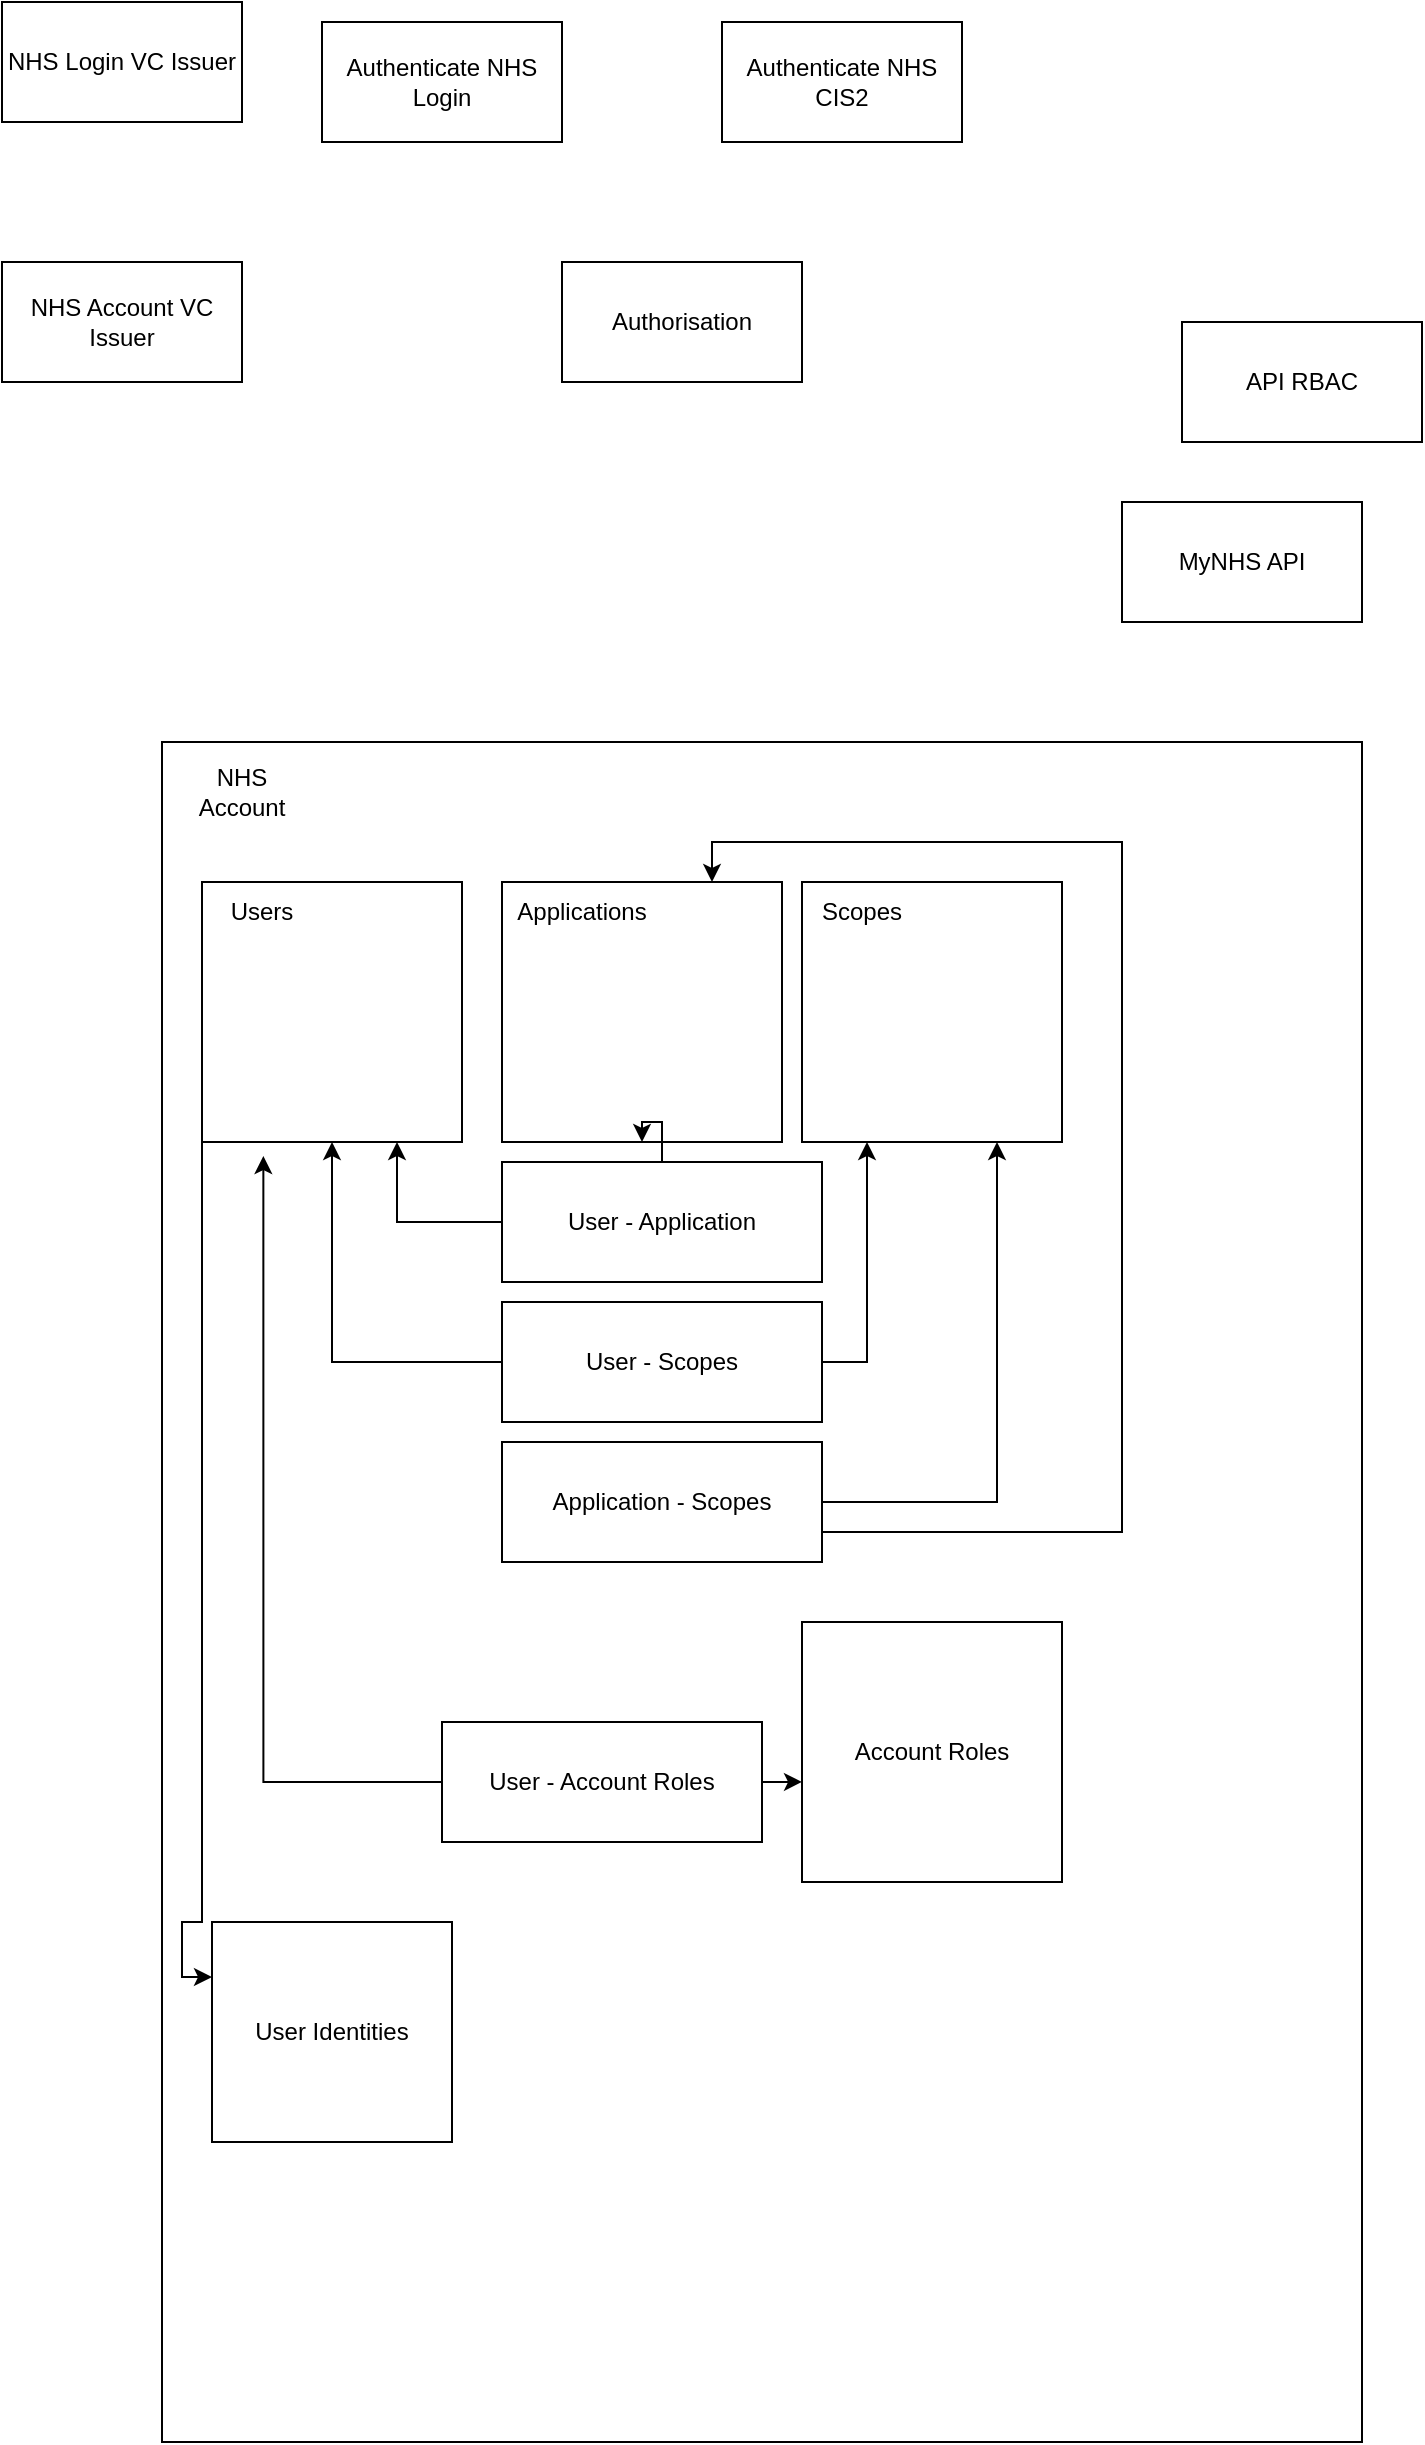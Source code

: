 <mxfile version="20.0.4" type="github"><diagram id="KbdRSB4xixegALwZqxuM" name="Page-1"><mxGraphModel dx="1088" dy="906" grid="1" gridSize="10" guides="1" tooltips="1" connect="1" arrows="1" fold="1" page="1" pageScale="1" pageWidth="827" pageHeight="1169" math="0" shadow="0"><root><mxCell id="0"/><mxCell id="1" parent="0"/><mxCell id="Hq47bqaGIPakzZ_2F75P-1" value="MyNHS API" style="rounded=0;whiteSpace=wrap;html=1;" vertex="1" parent="1"><mxGeometry x="600" y="320" width="120" height="60" as="geometry"/></mxCell><mxCell id="Hq47bqaGIPakzZ_2F75P-2" value="Authorisation" style="whiteSpace=wrap;html=1;" vertex="1" parent="1"><mxGeometry x="320" y="200" width="120" height="60" as="geometry"/></mxCell><mxCell id="Hq47bqaGIPakzZ_2F75P-3" value="Authenticate NHS Login" style="whiteSpace=wrap;html=1;" vertex="1" parent="1"><mxGeometry x="200" y="80" width="120" height="60" as="geometry"/></mxCell><mxCell id="Hq47bqaGIPakzZ_2F75P-4" value="Authenticate NHS CIS2" style="whiteSpace=wrap;html=1;" vertex="1" parent="1"><mxGeometry x="400" y="80" width="120" height="60" as="geometry"/></mxCell><mxCell id="Hq47bqaGIPakzZ_2F75P-5" value="NHS Account VC Issuer" style="rounded=0;whiteSpace=wrap;html=1;" vertex="1" parent="1"><mxGeometry x="40" y="200" width="120" height="60" as="geometry"/></mxCell><mxCell id="Hq47bqaGIPakzZ_2F75P-6" value="NHS Login VC Issuer" style="rounded=0;whiteSpace=wrap;html=1;" vertex="1" parent="1"><mxGeometry x="40" y="70" width="120" height="60" as="geometry"/></mxCell><mxCell id="Hq47bqaGIPakzZ_2F75P-7" value="API RBAC" style="rounded=0;whiteSpace=wrap;html=1;" vertex="1" parent="1"><mxGeometry x="630" y="230" width="120" height="60" as="geometry"/></mxCell><mxCell id="Hq47bqaGIPakzZ_2F75P-8" value="" style="rounded=0;whiteSpace=wrap;html=1;" vertex="1" parent="1"><mxGeometry x="120" y="440" width="600" height="850" as="geometry"/></mxCell><mxCell id="Hq47bqaGIPakzZ_2F75P-9" value="NHS Account" style="text;html=1;strokeColor=none;fillColor=none;align=center;verticalAlign=middle;whiteSpace=wrap;rounded=0;" vertex="1" parent="1"><mxGeometry x="130" y="450" width="60" height="30" as="geometry"/></mxCell><mxCell id="Hq47bqaGIPakzZ_2F75P-33" style="edgeStyle=orthogonalEdgeStyle;rounded=0;orthogonalLoop=1;jettySize=auto;html=1;exitX=0;exitY=1;exitDx=0;exitDy=0;entryX=0;entryY=0.25;entryDx=0;entryDy=0;" edge="1" parent="1" source="Hq47bqaGIPakzZ_2F75P-10" target="Hq47bqaGIPakzZ_2F75P-32"><mxGeometry relative="1" as="geometry"><Array as="points"><mxPoint x="140" y="1030"/><mxPoint x="130" y="1030"/><mxPoint x="130" y="1058"/></Array></mxGeometry></mxCell><mxCell id="Hq47bqaGIPakzZ_2F75P-10" value="" style="rounded=0;whiteSpace=wrap;html=1;" vertex="1" parent="1"><mxGeometry x="140" y="510" width="130" height="130" as="geometry"/></mxCell><mxCell id="Hq47bqaGIPakzZ_2F75P-11" value="Users" style="text;html=1;strokeColor=none;fillColor=none;align=center;verticalAlign=middle;whiteSpace=wrap;rounded=0;" vertex="1" parent="1"><mxGeometry x="140" y="510" width="60" height="30" as="geometry"/></mxCell><mxCell id="Hq47bqaGIPakzZ_2F75P-12" value="" style="rounded=0;whiteSpace=wrap;html=1;" vertex="1" parent="1"><mxGeometry x="290" y="510" width="140" height="130" as="geometry"/></mxCell><mxCell id="Hq47bqaGIPakzZ_2F75P-13" value="Applications" style="text;html=1;strokeColor=none;fillColor=none;align=center;verticalAlign=middle;whiteSpace=wrap;rounded=0;" vertex="1" parent="1"><mxGeometry x="300" y="510" width="60" height="30" as="geometry"/></mxCell><mxCell id="Hq47bqaGIPakzZ_2F75P-15" value="" style="rounded=0;whiteSpace=wrap;html=1;" vertex="1" parent="1"><mxGeometry x="440" y="510" width="130" height="130" as="geometry"/></mxCell><mxCell id="Hq47bqaGIPakzZ_2F75P-16" value="Scopes" style="text;html=1;strokeColor=none;fillColor=none;align=center;verticalAlign=middle;whiteSpace=wrap;rounded=0;" vertex="1" parent="1"><mxGeometry x="440" y="510" width="60" height="30" as="geometry"/></mxCell><mxCell id="Hq47bqaGIPakzZ_2F75P-21" style="edgeStyle=orthogonalEdgeStyle;rounded=0;orthogonalLoop=1;jettySize=auto;html=1;exitX=0.5;exitY=0;exitDx=0;exitDy=0;" edge="1" parent="1" source="Hq47bqaGIPakzZ_2F75P-17" target="Hq47bqaGIPakzZ_2F75P-12"><mxGeometry relative="1" as="geometry"/></mxCell><mxCell id="Hq47bqaGIPakzZ_2F75P-22" style="edgeStyle=orthogonalEdgeStyle;rounded=0;orthogonalLoop=1;jettySize=auto;html=1;exitX=0;exitY=0.5;exitDx=0;exitDy=0;entryX=0.75;entryY=1;entryDx=0;entryDy=0;" edge="1" parent="1" source="Hq47bqaGIPakzZ_2F75P-17" target="Hq47bqaGIPakzZ_2F75P-10"><mxGeometry relative="1" as="geometry"/></mxCell><mxCell id="Hq47bqaGIPakzZ_2F75P-17" value="User - Application" style="rounded=0;whiteSpace=wrap;html=1;" vertex="1" parent="1"><mxGeometry x="290" y="650" width="160" height="60" as="geometry"/></mxCell><mxCell id="Hq47bqaGIPakzZ_2F75P-23" style="edgeStyle=orthogonalEdgeStyle;rounded=0;orthogonalLoop=1;jettySize=auto;html=1;exitX=0;exitY=0.5;exitDx=0;exitDy=0;entryX=0.5;entryY=1;entryDx=0;entryDy=0;" edge="1" parent="1" source="Hq47bqaGIPakzZ_2F75P-18" target="Hq47bqaGIPakzZ_2F75P-10"><mxGeometry relative="1" as="geometry"/></mxCell><mxCell id="Hq47bqaGIPakzZ_2F75P-24" style="edgeStyle=orthogonalEdgeStyle;rounded=0;orthogonalLoop=1;jettySize=auto;html=1;exitX=1;exitY=0.5;exitDx=0;exitDy=0;entryX=0.25;entryY=1;entryDx=0;entryDy=0;" edge="1" parent="1" source="Hq47bqaGIPakzZ_2F75P-18" target="Hq47bqaGIPakzZ_2F75P-15"><mxGeometry relative="1" as="geometry"/></mxCell><mxCell id="Hq47bqaGIPakzZ_2F75P-18" value="User - Scopes" style="rounded=0;whiteSpace=wrap;html=1;" vertex="1" parent="1"><mxGeometry x="290" y="720" width="160" height="60" as="geometry"/></mxCell><mxCell id="Hq47bqaGIPakzZ_2F75P-25" style="edgeStyle=orthogonalEdgeStyle;rounded=0;orthogonalLoop=1;jettySize=auto;html=1;exitX=1;exitY=0.5;exitDx=0;exitDy=0;entryX=0.75;entryY=1;entryDx=0;entryDy=0;" edge="1" parent="1" source="Hq47bqaGIPakzZ_2F75P-19" target="Hq47bqaGIPakzZ_2F75P-15"><mxGeometry relative="1" as="geometry"/></mxCell><mxCell id="Hq47bqaGIPakzZ_2F75P-26" style="edgeStyle=orthogonalEdgeStyle;rounded=0;orthogonalLoop=1;jettySize=auto;html=1;exitX=1;exitY=0.75;exitDx=0;exitDy=0;entryX=0.75;entryY=0;entryDx=0;entryDy=0;" edge="1" parent="1" source="Hq47bqaGIPakzZ_2F75P-19" target="Hq47bqaGIPakzZ_2F75P-12"><mxGeometry relative="1" as="geometry"><Array as="points"><mxPoint x="600" y="835"/><mxPoint x="600" y="490"/><mxPoint x="395" y="490"/></Array></mxGeometry></mxCell><mxCell id="Hq47bqaGIPakzZ_2F75P-19" value="Application - Scopes" style="rounded=0;whiteSpace=wrap;html=1;" vertex="1" parent="1"><mxGeometry x="290" y="790" width="160" height="60" as="geometry"/></mxCell><mxCell id="Hq47bqaGIPakzZ_2F75P-27" value="Account Roles" style="rounded=0;whiteSpace=wrap;html=1;" vertex="1" parent="1"><mxGeometry x="440" y="880" width="130" height="130" as="geometry"/></mxCell><mxCell id="Hq47bqaGIPakzZ_2F75P-30" style="edgeStyle=orthogonalEdgeStyle;rounded=0;orthogonalLoop=1;jettySize=auto;html=1;exitX=1;exitY=0.5;exitDx=0;exitDy=0;entryX=0;entryY=0.615;entryDx=0;entryDy=0;entryPerimeter=0;" edge="1" parent="1" source="Hq47bqaGIPakzZ_2F75P-29" target="Hq47bqaGIPakzZ_2F75P-27"><mxGeometry relative="1" as="geometry"/></mxCell><mxCell id="Hq47bqaGIPakzZ_2F75P-31" style="edgeStyle=orthogonalEdgeStyle;rounded=0;orthogonalLoop=1;jettySize=auto;html=1;exitX=0;exitY=0.5;exitDx=0;exitDy=0;entryX=0.236;entryY=1.054;entryDx=0;entryDy=0;entryPerimeter=0;" edge="1" parent="1" source="Hq47bqaGIPakzZ_2F75P-29" target="Hq47bqaGIPakzZ_2F75P-10"><mxGeometry relative="1" as="geometry"/></mxCell><mxCell id="Hq47bqaGIPakzZ_2F75P-29" value="User - Account Roles" style="rounded=0;whiteSpace=wrap;html=1;" vertex="1" parent="1"><mxGeometry x="260" y="930" width="160" height="60" as="geometry"/></mxCell><mxCell id="Hq47bqaGIPakzZ_2F75P-32" value="User Identities" style="rounded=0;whiteSpace=wrap;html=1;" vertex="1" parent="1"><mxGeometry x="145" y="1030" width="120" height="110" as="geometry"/></mxCell></root></mxGraphModel></diagram></mxfile>